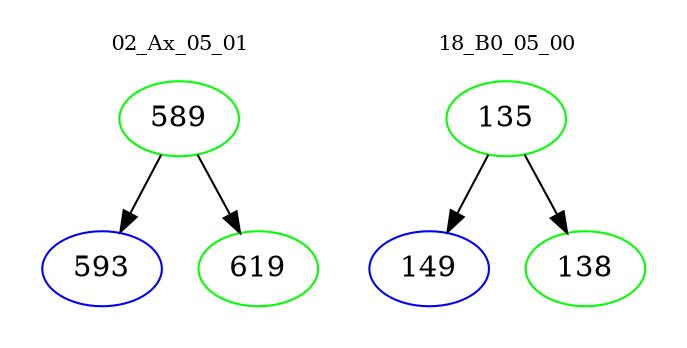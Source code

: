 digraph{
subgraph cluster_0 {
color = white
label = "02_Ax_05_01";
fontsize=10;
T0_589 [label="589", color="green"]
T0_589 -> T0_593 [color="black"]
T0_593 [label="593", color="blue"]
T0_589 -> T0_619 [color="black"]
T0_619 [label="619", color="green"]
}
subgraph cluster_1 {
color = white
label = "18_B0_05_00";
fontsize=10;
T1_135 [label="135", color="green"]
T1_135 -> T1_149 [color="black"]
T1_149 [label="149", color="blue"]
T1_135 -> T1_138 [color="black"]
T1_138 [label="138", color="green"]
}
}
